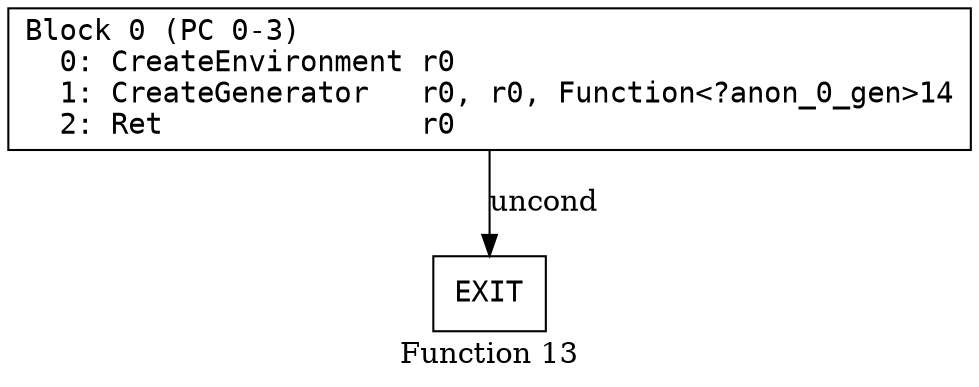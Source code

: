 // Function 13 from flow_control
// Generated from data/flow_control.dot

digraph {
  rankdir=TB;
  node [shape=box, fontname="monospace"];

  label = "Function 13";
  style = filled;
  color = lightgrey;

  f13_n0 [ label = "Block 0 (PC 0-3)\l  0: CreateEnvironment r0\l  1: CreateGenerator   r0, r0, Function<?anon_0_gen>14\l  2: Ret               r0\l" ]
  f13_n1 [ label = "EXIT" ]

  f13_n0 -> f13_n1 [label="uncond"]
}
